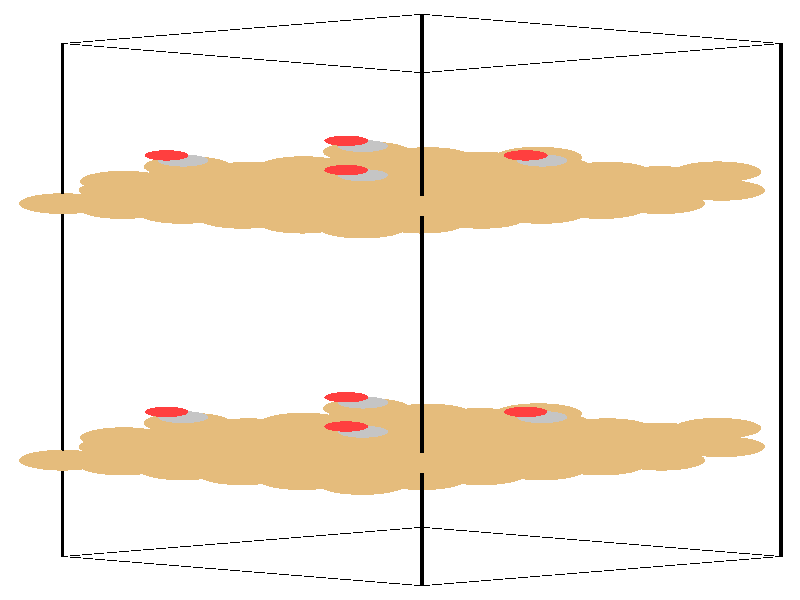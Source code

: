 #include "colors.inc"
#include "finish.inc"

global_settings {assumed_gamma 1 max_trace_level 6}
background {color White}
camera {orthographic
  right -24.13*x up 76.08*y
  direction 1.00*z
  location <0,0,50.00> look_at <0,0,0>}
light_source {<  2.00,   3.00,  40.00> color White
  area_light <0.70, 0, 0>, <0, 0.70, 0>, 3, 3
  adaptive 1 jitter}

#declare simple = finish {phong 0.7}
#declare pale = finish {ambient .5 diffuse .85 roughness .001 specular 0.200 }
#declare intermediate = finish {ambient 0.3 diffuse 0.6 specular 0.10 roughness 0.04 }
#declare vmd = finish {ambient .0 diffuse .65 phong 0.1 phong_size 40. specular 0.500 }
#declare jmol = finish {ambient .2 diffuse .6 specular 1 roughness .001 metallic}
#declare ase2 = finish {ambient 0.05 brilliance 3 diffuse 0.6 metallic specular 0.70 roughness 0.04 reflection 0.15}
#declare ase3 = finish {ambient .15 brilliance 2 diffuse .6 metallic specular 1. roughness .001 reflection .0}
#declare glass = finish {ambient .05 diffuse .3 specular 1. roughness .001}
#declare glass2 = finish {ambient .0 diffuse .3 specular 1. reflection .25 roughness .001}
#declare Rcell = 0.050;
#declare Rbond = 0.100;

#macro atom(LOC, R, COL, TRANS, FIN)
  sphere{LOC, R texture{pigment{color COL transmit TRANS} finish{FIN}}}
#end
#macro constrain(LOC, R, COL, TRANS FIN)
union{torus{R, Rcell rotate 45*z texture{pigment{color COL transmit TRANS} finish{FIN}}}
      torus{R, Rcell rotate -45*z texture{pigment{color COL transmit TRANS} finish{FIN}}}
      translate LOC}
#end

cylinder {<-10.17, -32.52, -33.83>, <  0.66, -36.23, -23.65>, Rcell pigment {Black}}
cylinder {<  0.66, -28.82, -44.00>, < 11.49, -32.52, -33.83>, Rcell pigment {Black}}
cylinder {<  0.66,  36.23, -20.33>, < 11.49,  32.52, -10.15>, Rcell pigment {Black}}
cylinder {<-10.17,  32.52, -10.15>, <  0.66,  28.82,   0.03>, Rcell pigment {Black}}
cylinder {<-10.17, -32.52, -33.83>, <  0.66, -28.82, -44.00>, Rcell pigment {Black}}
cylinder {<  0.66, -36.23, -23.65>, < 11.49, -32.52, -33.83>, Rcell pigment {Black}}
cylinder {<  0.66,  28.82,   0.03>, < 11.49,  32.52, -10.15>, Rcell pigment {Black}}
cylinder {<-10.17,  32.52, -10.15>, <  0.66,  36.23, -20.33>, Rcell pigment {Black}}
cylinder {<-10.17, -32.52, -33.83>, <-10.17,  32.52, -10.15>, Rcell pigment {Black}}
cylinder {<  0.66, -36.23, -23.65>, <  0.66,  28.82,   0.03>, Rcell pigment {Black}}
cylinder {< 11.49, -32.52, -33.83>, < 11.49,  32.52, -10.15>, Rcell pigment {Black}}
cylinder {<  0.66, -28.82, -44.00>, <  0.66,  36.23, -20.33>, Rcell pigment {Black}}
atom(<-10.17, -20.31, -29.38>, 1.32, rgb <0.78, 0.50, 0.20>, 0.0, ase3) // #0 
atom(< -8.37, -20.92, -27.68>, 1.32, rgb <0.78, 0.50, 0.20>, 0.0, ase3) // #1 
atom(< -6.56, -21.54, -25.99>, 1.32, rgb <0.78, 0.50, 0.20>, 0.0, ase3) // #2 
atom(< -8.37, -19.69, -31.08>, 1.32, rgb <0.78, 0.50, 0.20>, 0.0, ase3) // #3 
atom(< -6.56, -20.31, -29.38>, 1.32, rgb <0.78, 0.50, 0.20>, 0.0, ase3) // #4 
atom(< -4.76, -20.92, -27.68>, 1.32, rgb <0.78, 0.50, 0.20>, 0.0, ase3) // #5 
atom(< -6.56, -19.07, -32.77>, 1.32, rgb <0.78, 0.50, 0.20>, 0.0, ase3) // #6 
atom(< -4.76, -19.69, -31.08>, 1.32, rgb <0.78, 0.50, 0.20>, 0.0, ase3) // #7 
atom(< -2.95, -20.31, -29.38>, 1.32, rgb <0.78, 0.50, 0.20>, 0.0, ase3) // #8 
atom(< -8.37, -18.61, -28.76>, 1.32, rgb <0.78, 0.50, 0.20>, 0.0, ase3) // #9 
atom(< -6.56, -19.23, -27.07>, 1.32, rgb <0.78, 0.50, 0.20>, 0.0, ase3) // #10 
atom(< -4.76, -19.85, -25.37>, 1.32, rgb <0.78, 0.50, 0.20>, 0.0, ase3) // #11 
atom(< -6.56, -17.99, -30.46>, 1.32, rgb <0.78, 0.50, 0.20>, 0.0, ase3) // #12 
atom(< -4.76, -18.61, -28.76>, 1.32, rgb <0.78, 0.50, 0.20>, 0.0, ase3) // #13 
atom(< -2.95, -19.23, -27.07>, 1.32, rgb <0.78, 0.50, 0.20>, 0.0, ase3) // #14 
atom(< -4.76, -17.38, -32.15>, 1.32, rgb <0.78, 0.50, 0.20>, 0.0, ase3) // #15 
atom(< -2.95, -17.99, -30.46>, 1.32, rgb <0.78, 0.50, 0.20>, 0.0, ase3) // #16 
atom(< -1.14, -18.61, -28.76>, 1.32, rgb <0.78, 0.50, 0.20>, 0.0, ase3) // #17 
atom(<  0.64, -20.57, -18.07>, 1.32, rgb <0.78, 0.50, 0.20>, 0.0, ase3) // #18 
atom(< -8.33, -17.46, -26.62>, 1.32, rgb <0.78, 0.50, 0.20>, 0.0, ase3) // #19 
atom(<  4.17, -14.42, -34.85>, 1.32, rgb <0.78, 0.50, 0.20>, 0.0, ase3) // #20 
atom(<  2.41, -19.98, -19.88>, 1.32, rgb <0.78, 0.50, 0.20>, 0.0, ase3) // #21 
atom(< -6.39, -16.95, -28.31>, 1.32, rgb <0.78, 0.50, 0.20>, 0.0, ase3) // #22 
atom(< -4.97, -17.57, -26.44>, 1.32, rgb <0.78, 0.50, 0.20>, 0.0, ase3) // #23 
atom(< -6.41, -15.60, -31.50>, 1.32, rgb <0.78, 0.50, 0.20>, 0.0, ase3) // #24 
atom(< -4.56, -16.32, -29.84>, 1.32, rgb <0.78, 0.50, 0.20>, 0.0, ase3) // #25 
atom(< -2.99, -16.88, -27.92>, 1.32, rgb <0.78, 0.50, 0.20>, 0.0, ase3) // #26 
atom(< -7.04, -14.19, -29.17>, 0.66, rgb <1.00, 0.05, 0.05>, 0.0, ase3) // #27 
atom(< -6.54, -14.85, -30.22>, 0.76, rgb <0.56, 0.56, 0.56>, 0.0, ase3) // #28 
atom(<-10.17,  12.22, -17.54>, 1.32, rgb <0.78, 0.50, 0.20>, 0.0, ase3) // #29 
atom(< -8.37,  11.60, -15.85>, 1.32, rgb <0.78, 0.50, 0.20>, 0.0, ase3) // #30 
atom(< -6.56,  10.98, -14.15>, 1.32, rgb <0.78, 0.50, 0.20>, 0.0, ase3) // #31 
atom(< -8.37,  12.83, -19.24>, 1.32, rgb <0.78, 0.50, 0.20>, 0.0, ase3) // #32 
atom(< -6.56,  12.22, -17.54>, 1.32, rgb <0.78, 0.50, 0.20>, 0.0, ase3) // #33 
atom(< -4.76,  11.60, -15.85>, 1.32, rgb <0.78, 0.50, 0.20>, 0.0, ase3) // #34 
atom(< -6.56,  13.45, -20.93>, 1.32, rgb <0.78, 0.50, 0.20>, 0.0, ase3) // #35 
atom(< -4.76,  12.83, -19.24>, 1.32, rgb <0.78, 0.50, 0.20>, 0.0, ase3) // #36 
atom(< -2.95,  12.22, -17.54>, 1.32, rgb <0.78, 0.50, 0.20>, 0.0, ase3) // #37 
atom(< -8.37,  13.91, -16.92>, 1.32, rgb <0.78, 0.50, 0.20>, 0.0, ase3) // #38 
atom(< -6.56,  13.29, -15.23>, 1.32, rgb <0.78, 0.50, 0.20>, 0.0, ase3) // #39 
atom(< -4.76,  12.68, -13.53>, 1.32, rgb <0.78, 0.50, 0.20>, 0.0, ase3) // #40 
atom(< -6.56,  14.53, -18.62>, 1.32, rgb <0.78, 0.50, 0.20>, 0.0, ase3) // #41 
atom(< -4.76,  13.91, -16.92>, 1.32, rgb <0.78, 0.50, 0.20>, 0.0, ase3) // #42 
atom(< -2.95,  13.29, -15.23>, 1.32, rgb <0.78, 0.50, 0.20>, 0.0, ase3) // #43 
atom(< -4.76,  15.15, -20.32>, 1.32, rgb <0.78, 0.50, 0.20>, 0.0, ase3) // #44 
atom(< -2.95,  14.53, -18.62>, 1.32, rgb <0.78, 0.50, 0.20>, 0.0, ase3) // #45 
atom(< -1.14,  13.91, -16.92>, 1.32, rgb <0.78, 0.50, 0.20>, 0.0, ase3) // #46 
atom(<  0.64,  11.96,  -6.24>, 1.32, rgb <0.78, 0.50, 0.20>, 0.0, ase3) // #47 
atom(< -8.33,  15.06, -14.78>, 1.32, rgb <0.78, 0.50, 0.20>, 0.0, ase3) // #48 
atom(<  4.17,  18.11, -23.02>, 1.32, rgb <0.78, 0.50, 0.20>, 0.0, ase3) // #49 
atom(<  2.41,  12.54,  -8.04>, 1.32, rgb <0.78, 0.50, 0.20>, 0.0, ase3) // #50 
atom(< -6.39,  15.57, -16.47>, 1.32, rgb <0.78, 0.50, 0.20>, 0.0, ase3) // #51 
atom(< -4.97,  14.96, -14.60>, 1.32, rgb <0.78, 0.50, 0.20>, 0.0, ase3) // #52 
atom(< -6.41,  16.92, -19.66>, 1.32, rgb <0.78, 0.50, 0.20>, 0.0, ase3) // #53 
atom(< -4.56,  16.20, -18.00>, 1.32, rgb <0.78, 0.50, 0.20>, 0.0, ase3) // #54 
atom(< -2.99,  15.65, -16.08>, 1.32, rgb <0.78, 0.50, 0.20>, 0.0, ase3) // #55 
atom(< -7.04,  18.34, -17.34>, 0.66, rgb <1.00, 0.05, 0.05>, 0.0, ase3) // #56 
atom(< -6.54,  17.68, -18.38>, 0.76, rgb <0.56, 0.56, 0.56>, 0.0, ase3) // #57 
atom(< -4.76, -18.45, -34.47>, 1.32, rgb <0.78, 0.50, 0.20>, 0.0, ase3) // #58 
atom(< -2.95, -19.07, -32.77>, 1.32, rgb <0.78, 0.50, 0.20>, 0.0, ase3) // #59 
atom(< -1.15, -19.69, -31.08>, 1.32, rgb <0.78, 0.50, 0.20>, 0.0, ase3) // #60 
atom(< -2.95, -17.84, -36.16>, 1.32, rgb <0.78, 0.50, 0.20>, 0.0, ase3) // #61 
atom(< -1.15, -18.45, -34.47>, 1.32, rgb <0.78, 0.50, 0.20>, 0.0, ase3) // #62 
atom(<  0.66, -19.07, -32.77>, 1.32, rgb <0.78, 0.50, 0.20>, 0.0, ase3) // #63 
atom(< -1.15, -17.22, -37.86>, 1.32, rgb <0.78, 0.50, 0.20>, 0.0, ase3) // #64 
atom(<  0.66, -17.84, -36.16>, 1.32, rgb <0.78, 0.50, 0.20>, 0.0, ase3) // #65 
atom(<  2.46, -18.45, -34.47>, 1.32, rgb <0.78, 0.50, 0.20>, 0.0, ase3) // #66 
atom(< -2.95, -16.76, -33.85>, 1.32, rgb <0.78, 0.50, 0.20>, 0.0, ase3) // #67 
atom(< -1.15, -17.38, -32.15>, 1.32, rgb <0.78, 0.50, 0.20>, 0.0, ase3) // #68 
atom(<  0.66, -17.99, -30.46>, 1.32, rgb <0.78, 0.50, 0.20>, 0.0, ase3) // #69 
atom(< -1.15, -16.14, -35.55>, 1.32, rgb <0.78, 0.50, 0.20>, 0.0, ase3) // #70 
atom(<  0.66, -16.76, -33.85>, 1.32, rgb <0.78, 0.50, 0.20>, 0.0, ase3) // #71 
atom(<  2.46, -17.38, -32.15>, 1.32, rgb <0.78, 0.50, 0.20>, 0.0, ase3) // #72 
atom(<  0.66, -15.52, -37.24>, 1.32, rgb <0.78, 0.50, 0.20>, 0.0, ase3) // #73 
atom(<  2.46, -16.14, -35.55>, 1.32, rgb <0.78, 0.50, 0.20>, 0.0, ase3) // #74 
atom(<  4.27, -16.76, -33.85>, 1.32, rgb <0.78, 0.50, 0.20>, 0.0, ase3) // #75 
atom(<  6.05, -18.71, -23.16>, 1.32, rgb <0.78, 0.50, 0.20>, 0.0, ase3) // #76 
atom(< -2.91, -15.61, -31.71>, 1.32, rgb <0.78, 0.50, 0.20>, 0.0, ase3) // #77 
atom(< -1.25, -16.27, -29.77>, 1.32, rgb <0.78, 0.50, 0.20>, 0.0, ase3) // #78 
atom(<  7.82, -18.13, -24.97>, 1.32, rgb <0.78, 0.50, 0.20>, 0.0, ase3) // #79 
atom(< -0.97, -15.10, -33.40>, 1.32, rgb <0.78, 0.50, 0.20>, 0.0, ase3) // #80 
atom(<  0.45, -15.71, -31.53>, 1.32, rgb <0.78, 0.50, 0.20>, 0.0, ase3) // #81 
atom(< -1.00, -13.75, -36.59>, 1.32, rgb <0.78, 0.50, 0.20>, 0.0, ase3) // #82 
atom(<  0.85, -14.47, -34.93>, 1.32, rgb <0.78, 0.50, 0.20>, 0.0, ase3) // #83 
atom(<  2.42, -15.02, -33.01>, 1.32, rgb <0.78, 0.50, 0.20>, 0.0, ase3) // #84 
atom(< -1.62, -12.33, -34.26>, 0.66, rgb <1.00, 0.05, 0.05>, 0.0, ase3) // #85 
atom(< -1.12, -13.00, -35.30>, 0.76, rgb <0.56, 0.56, 0.56>, 0.0, ase3) // #86 
atom(< -4.76,  14.07, -22.63>, 1.32, rgb <0.78, 0.50, 0.20>, 0.0, ase3) // #87 
atom(< -2.95,  13.45, -20.93>, 1.32, rgb <0.78, 0.50, 0.20>, 0.0, ase3) // #88 
atom(< -1.15,  12.83, -19.24>, 1.32, rgb <0.78, 0.50, 0.20>, 0.0, ase3) // #89 
atom(< -2.95,  14.69, -24.33>, 1.32, rgb <0.78, 0.50, 0.20>, 0.0, ase3) // #90 
atom(< -1.15,  14.07, -22.63>, 1.32, rgb <0.78, 0.50, 0.20>, 0.0, ase3) // #91 
atom(<  0.66,  13.45, -20.93>, 1.32, rgb <0.78, 0.50, 0.20>, 0.0, ase3) // #92 
atom(< -1.15,  15.30, -26.02>, 1.32, rgb <0.78, 0.50, 0.20>, 0.0, ase3) // #93 
atom(<  0.66,  14.69, -24.33>, 1.32, rgb <0.78, 0.50, 0.20>, 0.0, ase3) // #94 
atom(<  2.46,  14.07, -22.63>, 1.32, rgb <0.78, 0.50, 0.20>, 0.0, ase3) // #95 
atom(< -2.95,  15.76, -22.01>, 1.32, rgb <0.78, 0.50, 0.20>, 0.0, ase3) // #96 
atom(< -1.15,  15.15, -20.32>, 1.32, rgb <0.78, 0.50, 0.20>, 0.0, ase3) // #97 
atom(<  0.66,  14.53, -18.62>, 1.32, rgb <0.78, 0.50, 0.20>, 0.0, ase3) // #98 
atom(< -1.15,  16.38, -23.71>, 1.32, rgb <0.78, 0.50, 0.20>, 0.0, ase3) // #99 
atom(<  0.66,  15.76, -22.01>, 1.32, rgb <0.78, 0.50, 0.20>, 0.0, ase3) // #100 
atom(<  2.46,  15.15, -20.32>, 1.32, rgb <0.78, 0.50, 0.20>, 0.0, ase3) // #101 
atom(<  0.66,  17.00, -25.41>, 1.32, rgb <0.78, 0.50, 0.20>, 0.0, ase3) // #102 
atom(<  2.46,  16.38, -23.71>, 1.32, rgb <0.78, 0.50, 0.20>, 0.0, ase3) // #103 
atom(<  4.27,  15.76, -22.01>, 1.32, rgb <0.78, 0.50, 0.20>, 0.0, ase3) // #104 
atom(<  6.05,  13.81, -11.32>, 1.32, rgb <0.78, 0.50, 0.20>, 0.0, ase3) // #105 
atom(< -2.91,  16.91, -19.87>, 1.32, rgb <0.78, 0.50, 0.20>, 0.0, ase3) // #106 
atom(< -1.25,  16.25, -17.93>, 1.32, rgb <0.78, 0.50, 0.20>, 0.0, ase3) // #107 
atom(<  7.82,  14.39, -13.13>, 1.32, rgb <0.78, 0.50, 0.20>, 0.0, ase3) // #108 
atom(< -0.97,  17.42, -21.56>, 1.32, rgb <0.78, 0.50, 0.20>, 0.0, ase3) // #109 
atom(<  0.45,  16.81, -19.69>, 1.32, rgb <0.78, 0.50, 0.20>, 0.0, ase3) // #110 
atom(< -1.00,  18.78, -24.75>, 1.32, rgb <0.78, 0.50, 0.20>, 0.0, ase3) // #111 
atom(<  0.85,  18.06, -23.09>, 1.32, rgb <0.78, 0.50, 0.20>, 0.0, ase3) // #112 
atom(<  2.42,  17.50, -21.17>, 1.32, rgb <0.78, 0.50, 0.20>, 0.0, ase3) // #113 
atom(< -1.62,  20.19, -22.43>, 0.66, rgb <1.00, 0.05, 0.05>, 0.0, ase3) // #114 
atom(< -1.12,  19.53, -23.47>, 0.76, rgb <0.56, 0.56, 0.56>, 0.0, ase3) // #115 
atom(< -4.76, -22.16, -24.29>, 1.32, rgb <0.78, 0.50, 0.20>, 0.0, ase3) // #116 
atom(< -2.95, -22.78, -22.59>, 1.32, rgb <0.78, 0.50, 0.20>, 0.0, ase3) // #117 
atom(< -1.14, -23.39, -20.90>, 1.32, rgb <0.78, 0.50, 0.20>, 0.0, ase3) // #118 
atom(< -2.95, -21.54, -25.99>, 1.32, rgb <0.78, 0.50, 0.20>, 0.0, ase3) // #119 
atom(< -1.15, -22.16, -24.29>, 1.32, rgb <0.78, 0.50, 0.20>, 0.0, ase3) // #120 
atom(<  0.66, -22.78, -22.59>, 1.32, rgb <0.78, 0.50, 0.20>, 0.0, ase3) // #121 
atom(< -1.15, -20.92, -27.68>, 1.32, rgb <0.78, 0.50, 0.20>, 0.0, ase3) // #122 
atom(<  0.66, -21.54, -25.99>, 1.32, rgb <0.78, 0.50, 0.20>, 0.0, ase3) // #123 
atom(<  2.46, -22.16, -24.29>, 1.32, rgb <0.78, 0.50, 0.20>, 0.0, ase3) // #124 
atom(< -2.95, -20.46, -23.67>, 1.32, rgb <0.78, 0.50, 0.20>, 0.0, ase3) // #125 
atom(< -1.15, -21.08, -21.98>, 1.32, rgb <0.78, 0.50, 0.20>, 0.0, ase3) // #126 
atom(<  0.66, -21.70, -20.28>, 1.32, rgb <0.78, 0.50, 0.20>, 0.0, ase3) // #127 
atom(< -1.15, -19.85, -25.37>, 1.32, rgb <0.78, 0.50, 0.20>, 0.0, ase3) // #128 
atom(<  0.66, -20.46, -23.67>, 1.32, rgb <0.78, 0.50, 0.20>, 0.0, ase3) // #129 
atom(<  2.46, -21.08, -21.98>, 1.32, rgb <0.78, 0.50, 0.20>, 0.0, ase3) // #130 
atom(<  0.66, -19.23, -27.07>, 1.32, rgb <0.78, 0.50, 0.20>, 0.0, ase3) // #131 
atom(<  2.46, -19.85, -25.37>, 1.32, rgb <0.78, 0.50, 0.20>, 0.0, ase3) // #132 
atom(<  4.27, -20.46, -23.67>, 1.32, rgb <0.78, 0.50, 0.20>, 0.0, ase3) // #133 
atom(< -4.78, -18.71, -23.16>, 1.32, rgb <0.78, 0.50, 0.20>, 0.0, ase3) // #134 
atom(< -2.91, -19.32, -21.53>, 1.32, rgb <0.78, 0.50, 0.20>, 0.0, ase3) // #135 
atom(<  9.58, -16.27, -29.77>, 1.32, rgb <0.78, 0.50, 0.20>, 0.0, ase3) // #136 
atom(< -3.01, -18.13, -24.97>, 1.32, rgb <0.78, 0.50, 0.20>, 0.0, ase3) // #137 
atom(< -0.97, -18.80, -23.22>, 1.32, rgb <0.78, 0.50, 0.20>, 0.0, ase3) // #138 
atom(<  0.45, -19.42, -21.35>, 1.32, rgb <0.78, 0.50, 0.20>, 0.0, ase3) // #139 
atom(< -1.00, -17.45, -26.41>, 1.32, rgb <0.78, 0.50, 0.20>, 0.0, ase3) // #140 
atom(<  0.85, -18.17, -24.75>, 1.32, rgb <0.78, 0.50, 0.20>, 0.0, ase3) // #141 
atom(<  2.42, -18.73, -22.83>, 1.32, rgb <0.78, 0.50, 0.20>, 0.0, ase3) // #142 
atom(< -1.62, -16.04, -24.09>, 0.66, rgb <1.00, 0.05, 0.05>, 0.0, ase3) // #143 
atom(< -1.12, -16.70, -25.13>, 0.76, rgb <0.56, 0.56, 0.56>, 0.0, ase3) // #144 
atom(< -4.76,  10.36, -12.45>, 1.32, rgb <0.78, 0.50, 0.20>, 0.0, ase3) // #145 
atom(< -2.95,   9.75, -10.76>, 1.32, rgb <0.78, 0.50, 0.20>, 0.0, ase3) // #146 
atom(< -1.14,   9.13,  -9.06>, 1.32, rgb <0.78, 0.50, 0.20>, 0.0, ase3) // #147 
atom(< -2.95,  10.98, -14.15>, 1.32, rgb <0.78, 0.50, 0.20>, 0.0, ase3) // #148 
atom(< -1.15,  10.36, -12.45>, 1.32, rgb <0.78, 0.50, 0.20>, 0.0, ase3) // #149 
atom(<  0.66,   9.75, -10.76>, 1.32, rgb <0.78, 0.50, 0.20>, 0.0, ase3) // #150 
atom(< -1.15,  11.60, -15.85>, 1.32, rgb <0.78, 0.50, 0.20>, 0.0, ase3) // #151 
atom(<  0.66,  10.98, -14.15>, 1.32, rgb <0.78, 0.50, 0.20>, 0.0, ase3) // #152 
atom(<  2.46,  10.36, -12.45>, 1.32, rgb <0.78, 0.50, 0.20>, 0.0, ase3) // #153 
atom(< -2.95,  12.06, -11.84>, 1.32, rgb <0.78, 0.50, 0.20>, 0.0, ase3) // #154 
atom(< -1.15,  11.44, -10.14>, 1.32, rgb <0.78, 0.50, 0.20>, 0.0, ase3) // #155 
atom(<  0.66,  10.83,  -8.44>, 1.32, rgb <0.78, 0.50, 0.20>, 0.0, ase3) // #156 
atom(< -1.15,  12.68, -13.53>, 1.32, rgb <0.78, 0.50, 0.20>, 0.0, ase3) // #157 
atom(<  0.66,  12.06, -11.84>, 1.32, rgb <0.78, 0.50, 0.20>, 0.0, ase3) // #158 
atom(<  2.46,  11.44, -10.14>, 1.32, rgb <0.78, 0.50, 0.20>, 0.0, ase3) // #159 
atom(<  0.66,  13.29, -15.23>, 1.32, rgb <0.78, 0.50, 0.20>, 0.0, ase3) // #160 
atom(<  2.46,  12.68, -13.53>, 1.32, rgb <0.78, 0.50, 0.20>, 0.0, ase3) // #161 
atom(<  4.27,  12.06, -11.84>, 1.32, rgb <0.78, 0.50, 0.20>, 0.0, ase3) // #162 
atom(< -4.78,  13.81, -11.32>, 1.32, rgb <0.78, 0.50, 0.20>, 0.0, ase3) // #163 
atom(< -2.91,  13.21,  -9.69>, 1.32, rgb <0.78, 0.50, 0.20>, 0.0, ase3) // #164 
atom(<  9.58,  16.25, -17.93>, 1.32, rgb <0.78, 0.50, 0.20>, 0.0, ase3) // #165 
atom(< -3.01,  14.39, -13.13>, 1.32, rgb <0.78, 0.50, 0.20>, 0.0, ase3) // #166 
atom(< -0.97,  13.72, -11.38>, 1.32, rgb <0.78, 0.50, 0.20>, 0.0, ase3) // #167 
atom(<  0.45,  13.11,  -9.52>, 1.32, rgb <0.78, 0.50, 0.20>, 0.0, ase3) // #168 
atom(< -1.00,  15.07, -14.57>, 1.32, rgb <0.78, 0.50, 0.20>, 0.0, ase3) // #169 
atom(<  0.85,  14.35, -12.91>, 1.32, rgb <0.78, 0.50, 0.20>, 0.0, ase3) // #170 
atom(<  2.42,  13.79, -11.00>, 1.32, rgb <0.78, 0.50, 0.20>, 0.0, ase3) // #171 
atom(< -1.62,  16.48, -12.25>, 0.66, rgb <1.00, 0.05, 0.05>, 0.0, ase3) // #172 
atom(< -1.12,  15.82, -13.29>, 0.76, rgb <0.56, 0.56, 0.56>, 0.0, ase3) // #173 
atom(<  0.66, -20.31, -29.38>, 1.32, rgb <0.78, 0.50, 0.20>, 0.0, ase3) // #174 
atom(<  2.46, -20.92, -27.68>, 1.32, rgb <0.78, 0.50, 0.20>, 0.0, ase3) // #175 
atom(<  4.27, -21.54, -25.99>, 1.32, rgb <0.78, 0.50, 0.20>, 0.0, ase3) // #176 
atom(<  2.46, -19.69, -31.08>, 1.32, rgb <0.78, 0.50, 0.20>, 0.0, ase3) // #177 
atom(<  4.27, -20.31, -29.38>, 1.32, rgb <0.78, 0.50, 0.20>, 0.0, ase3) // #178 
atom(<  6.07, -20.92, -27.68>, 1.32, rgb <0.78, 0.50, 0.20>, 0.0, ase3) // #179 
atom(<  4.27, -19.07, -32.77>, 1.32, rgb <0.78, 0.50, 0.20>, 0.0, ase3) // #180 
atom(<  6.07, -19.69, -31.08>, 1.32, rgb <0.78, 0.50, 0.20>, 0.0, ase3) // #181 
atom(<  7.88, -20.31, -29.38>, 1.32, rgb <0.78, 0.50, 0.20>, 0.0, ase3) // #182 
atom(<  2.46, -18.61, -28.76>, 1.32, rgb <0.78, 0.50, 0.20>, 0.0, ase3) // #183 
atom(<  4.27, -19.23, -27.07>, 1.32, rgb <0.78, 0.50, 0.20>, 0.0, ase3) // #184 
atom(<  6.07, -19.85, -25.37>, 1.32, rgb <0.78, 0.50, 0.20>, 0.0, ase3) // #185 
atom(<  4.27, -17.99, -30.46>, 1.32, rgb <0.78, 0.50, 0.20>, 0.0, ase3) // #186 
atom(<  6.07, -18.61, -28.76>, 1.32, rgb <0.78, 0.50, 0.20>, 0.0, ase3) // #187 
atom(<  7.88, -19.23, -27.07>, 1.32, rgb <0.78, 0.50, 0.20>, 0.0, ase3) // #188 
atom(<  6.07, -17.38, -32.15>, 1.32, rgb <0.78, 0.50, 0.20>, 0.0, ase3) // #189 
atom(<  7.88, -17.99, -30.46>, 1.32, rgb <0.78, 0.50, 0.20>, 0.0, ase3) // #190 
atom(<  9.69, -18.61, -28.76>, 1.32, rgb <0.78, 0.50, 0.20>, 0.0, ase3) // #191 
atom(<  0.64, -16.86, -28.25>, 1.32, rgb <0.78, 0.50, 0.20>, 0.0, ase3) // #192 
atom(<  2.50, -17.46, -26.62>, 1.32, rgb <0.78, 0.50, 0.20>, 0.0, ase3) // #193 
atom(<  4.17, -18.12, -24.68>, 1.32, rgb <0.78, 0.50, 0.20>, 0.0, ase3) // #194 
atom(<  2.41, -16.28, -30.06>, 1.32, rgb <0.78, 0.50, 0.20>, 0.0, ase3) // #195 
atom(<  4.44, -16.95, -28.31>, 1.32, rgb <0.78, 0.50, 0.20>, 0.0, ase3) // #196 
atom(<  5.86, -17.57, -26.44>, 1.32, rgb <0.78, 0.50, 0.20>, 0.0, ase3) // #197 
atom(<  4.42, -15.60, -31.50>, 1.32, rgb <0.78, 0.50, 0.20>, 0.0, ase3) // #198 
atom(<  6.27, -16.32, -29.84>, 1.32, rgb <0.78, 0.50, 0.20>, 0.0, ase3) // #199 
atom(<  7.84, -16.88, -27.92>, 1.32, rgb <0.78, 0.50, 0.20>, 0.0, ase3) // #200 
atom(<  3.79, -14.19, -29.17>, 0.66, rgb <1.00, 0.05, 0.05>, 0.0, ase3) // #201 
atom(<  4.29, -14.85, -30.22>, 0.76, rgb <0.56, 0.56, 0.56>, 0.0, ase3) // #202 
atom(<  0.66,  12.22, -17.54>, 1.32, rgb <0.78, 0.50, 0.20>, 0.0, ase3) // #203 
atom(<  2.46,  11.60, -15.85>, 1.32, rgb <0.78, 0.50, 0.20>, 0.0, ase3) // #204 
atom(<  4.27,  10.98, -14.15>, 1.32, rgb <0.78, 0.50, 0.20>, 0.0, ase3) // #205 
atom(<  2.46,  12.83, -19.24>, 1.32, rgb <0.78, 0.50, 0.20>, 0.0, ase3) // #206 
atom(<  4.27,  12.22, -17.54>, 1.32, rgb <0.78, 0.50, 0.20>, 0.0, ase3) // #207 
atom(<  6.07,  11.60, -15.85>, 1.32, rgb <0.78, 0.50, 0.20>, 0.0, ase3) // #208 
atom(<  4.27,  13.45, -20.93>, 1.32, rgb <0.78, 0.50, 0.20>, 0.0, ase3) // #209 
atom(<  6.07,  12.83, -19.24>, 1.32, rgb <0.78, 0.50, 0.20>, 0.0, ase3) // #210 
atom(<  7.88,  12.22, -17.54>, 1.32, rgb <0.78, 0.50, 0.20>, 0.0, ase3) // #211 
atom(<  2.46,  13.91, -16.92>, 1.32, rgb <0.78, 0.50, 0.20>, 0.0, ase3) // #212 
atom(<  4.27,  13.29, -15.23>, 1.32, rgb <0.78, 0.50, 0.20>, 0.0, ase3) // #213 
atom(<  6.07,  12.68, -13.53>, 1.32, rgb <0.78, 0.50, 0.20>, 0.0, ase3) // #214 
atom(<  4.27,  14.53, -18.62>, 1.32, rgb <0.78, 0.50, 0.20>, 0.0, ase3) // #215 
atom(<  6.07,  13.91, -16.92>, 1.32, rgb <0.78, 0.50, 0.20>, 0.0, ase3) // #216 
atom(<  7.88,  13.29, -15.23>, 1.32, rgb <0.78, 0.50, 0.20>, 0.0, ase3) // #217 
atom(<  6.07,  15.15, -20.32>, 1.32, rgb <0.78, 0.50, 0.20>, 0.0, ase3) // #218 
atom(<  7.88,  14.53, -18.62>, 1.32, rgb <0.78, 0.50, 0.20>, 0.0, ase3) // #219 
atom(<  9.69,  13.91, -16.92>, 1.32, rgb <0.78, 0.50, 0.20>, 0.0, ase3) // #220 
atom(<  0.64,  15.66, -16.41>, 1.32, rgb <0.78, 0.50, 0.20>, 0.0, ase3) // #221 
atom(<  2.50,  15.06, -14.78>, 1.32, rgb <0.78, 0.50, 0.20>, 0.0, ase3) // #222 
atom(<  4.17,  14.40, -12.84>, 1.32, rgb <0.78, 0.50, 0.20>, 0.0, ase3) // #223 
atom(<  2.41,  16.25, -18.22>, 1.32, rgb <0.78, 0.50, 0.20>, 0.0, ase3) // #224 
atom(<  4.44,  15.57, -16.47>, 1.32, rgb <0.78, 0.50, 0.20>, 0.0, ase3) // #225 
atom(<  5.86,  14.96, -14.60>, 1.32, rgb <0.78, 0.50, 0.20>, 0.0, ase3) // #226 
atom(<  4.42,  16.92, -19.66>, 1.32, rgb <0.78, 0.50, 0.20>, 0.0, ase3) // #227 
atom(<  6.27,  16.20, -18.00>, 1.32, rgb <0.78, 0.50, 0.20>, 0.0, ase3) // #228 
atom(<  7.84,  15.65, -16.08>, 1.32, rgb <0.78, 0.50, 0.20>, 0.0, ase3) // #229 
atom(<  3.79,  18.34, -17.34>, 0.66, rgb <1.00, 0.05, 0.05>, 0.0, ase3) // #230 
atom(<  4.29,  17.68, -18.38>, 0.76, rgb <0.56, 0.56, 0.56>, 0.0, ase3) // #231 
